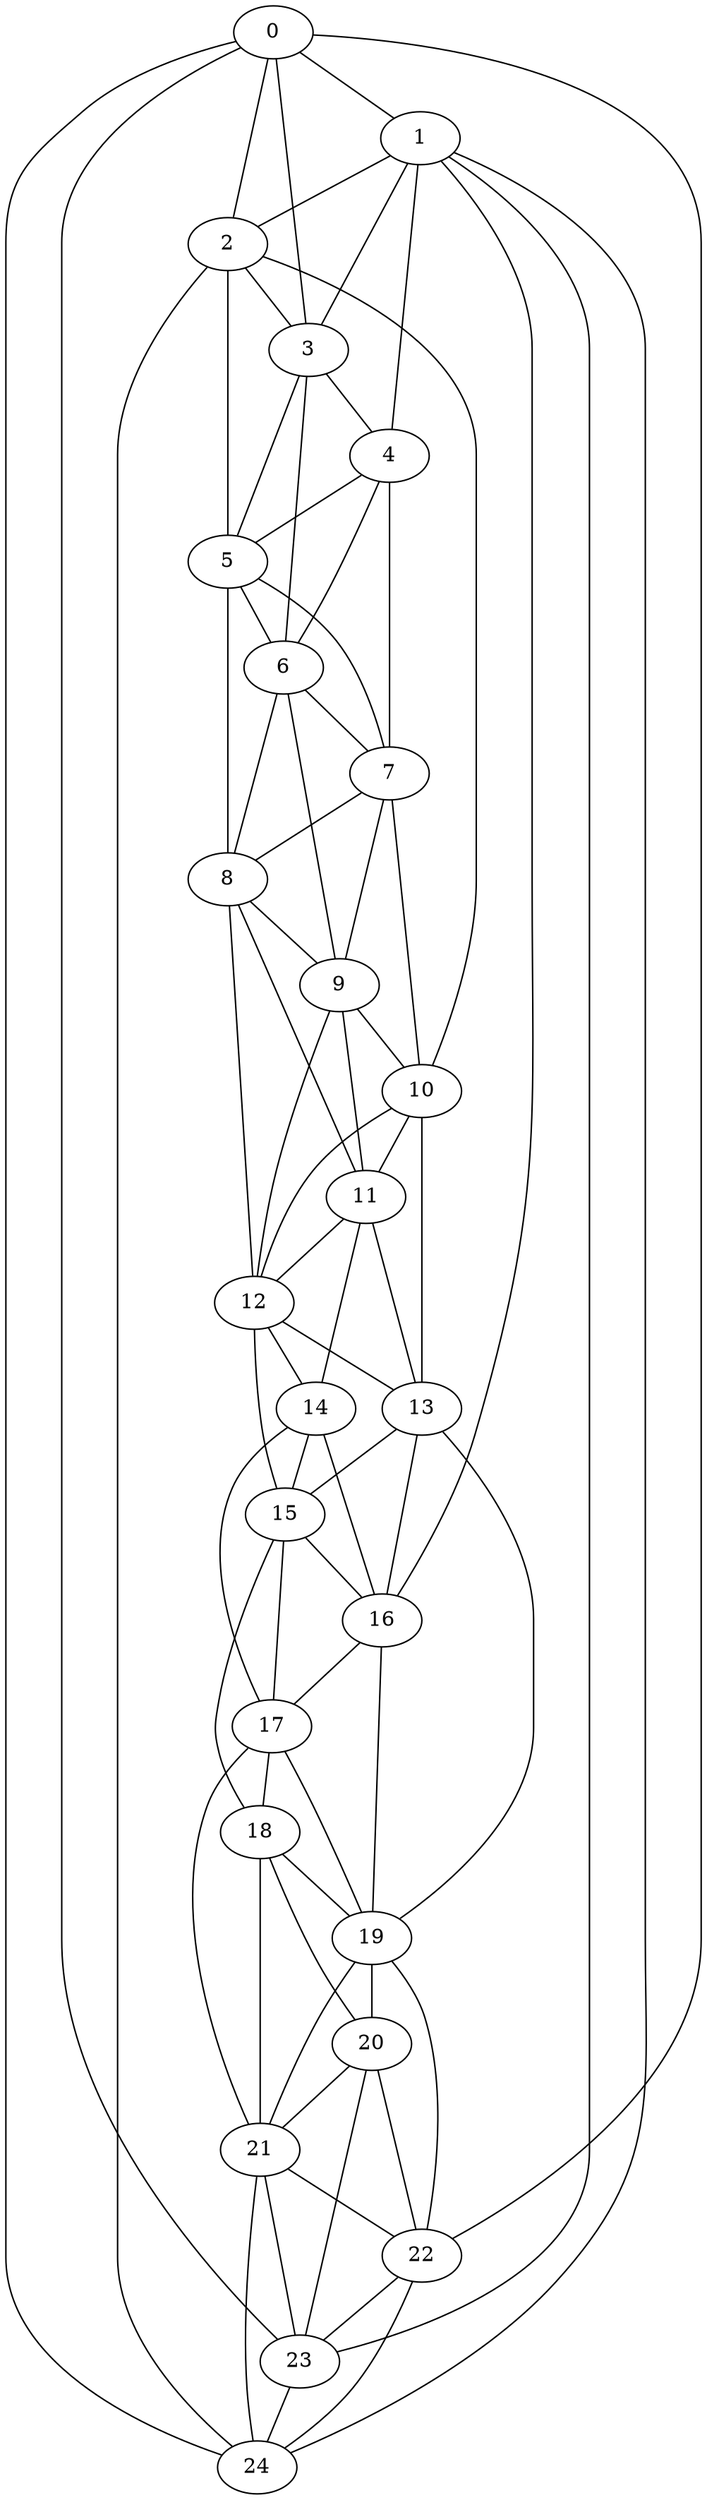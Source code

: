 strict graph "watts_strogatz_graph(25,6,0.1)" {
0;
1;
2;
3;
4;
5;
6;
7;
8;
9;
10;
11;
12;
13;
14;
15;
16;
17;
18;
19;
20;
21;
22;
23;
24;
0 -- 1  [is_available=True, prob="0.305738700494"];
0 -- 2  [is_available=True, prob="1.0"];
0 -- 3  [is_available=True, prob="0.428380411963"];
0 -- 22  [is_available=True, prob="0.247863911475"];
0 -- 23  [is_available=True, prob="0.476199895998"];
0 -- 24  [is_available=True, prob="0.0904579033774"];
1 -- 2  [is_available=True, prob="0.887061422223"];
1 -- 3  [is_available=True, prob="1.0"];
1 -- 4  [is_available=True, prob="0.826414451132"];
1 -- 16  [is_available=True, prob="0.48668990647"];
1 -- 23  [is_available=True, prob="0.344997520782"];
1 -- 24  [is_available=True, prob="0.0772146408269"];
2 -- 3  [is_available=True, prob="0.760631323875"];
2 -- 5  [is_available=True, prob="1.0"];
2 -- 10  [is_available=True, prob="0.986496298174"];
2 -- 24  [is_available=True, prob="1.0"];
3 -- 4  [is_available=True, prob="0.748074342576"];
3 -- 5  [is_available=True, prob="0.831420937733"];
3 -- 6  [is_available=True, prob="0.783881623504"];
4 -- 5  [is_available=True, prob="0.365731147437"];
4 -- 6  [is_available=True, prob="0.0662435947556"];
4 -- 7  [is_available=True, prob="0.0181605419256"];
5 -- 6  [is_available=True, prob="0.0732457109367"];
5 -- 7  [is_available=True, prob="1.0"];
5 -- 8  [is_available=True, prob="0.453453725144"];
6 -- 7  [is_available=True, prob="0.705998105389"];
6 -- 8  [is_available=True, prob="0.406481330197"];
6 -- 9  [is_available=True, prob="0.827664008081"];
7 -- 8  [is_available=True, prob="0.882413214195"];
7 -- 9  [is_available=True, prob="0.483658944886"];
7 -- 10  [is_available=True, prob="0.269829994053"];
8 -- 9  [is_available=True, prob="1.0"];
8 -- 11  [is_available=True, prob="0.6393627067"];
8 -- 12  [is_available=True, prob="0.608315979614"];
9 -- 10  [is_available=True, prob="0.511608067108"];
9 -- 11  [is_available=True, prob="1.0"];
9 -- 12  [is_available=True, prob="0.621253911891"];
10 -- 11  [is_available=True, prob="1.0"];
10 -- 12  [is_available=True, prob="0.601697329943"];
10 -- 13  [is_available=True, prob="0.266946825071"];
11 -- 12  [is_available=True, prob="0.577037225482"];
11 -- 13  [is_available=True, prob="0.196048936508"];
11 -- 14  [is_available=True, prob="0.395261654013"];
12 -- 13  [is_available=True, prob="0.9520981908"];
12 -- 14  [is_available=True, prob="0.593979174456"];
12 -- 15  [is_available=True, prob="0.0155070244816"];
13 -- 15  [is_available=True, prob="0.789646357819"];
13 -- 16  [is_available=True, prob="1.0"];
13 -- 19  [is_available=True, prob="0.737524699722"];
14 -- 15  [is_available=True, prob="1.0"];
14 -- 16  [is_available=True, prob="0.513324378624"];
14 -- 17  [is_available=True, prob="1.0"];
15 -- 16  [is_available=True, prob="1.0"];
15 -- 17  [is_available=True, prob="0.761807562321"];
15 -- 18  [is_available=True, prob="0.873153156126"];
16 -- 17  [is_available=True, prob="0.518597623942"];
16 -- 19  [is_available=True, prob="0.727879117315"];
17 -- 18  [is_available=True, prob="0.26725895996"];
17 -- 19  [is_available=True, prob="0.884619749936"];
17 -- 21  [is_available=True, prob="0.0334448557488"];
18 -- 19  [is_available=True, prob="1.0"];
18 -- 20  [is_available=True, prob="0.2818766777"];
18 -- 21  [is_available=True, prob="1.0"];
19 -- 20  [is_available=True, prob="0.930728297463"];
19 -- 21  [is_available=True, prob="0.646281363528"];
19 -- 22  [is_available=True, prob="0.278001786915"];
20 -- 21  [is_available=True, prob="0.188688751081"];
20 -- 22  [is_available=True, prob="0.831510040346"];
20 -- 23  [is_available=True, prob="0.115851242329"];
21 -- 22  [is_available=True, prob="0.407261895351"];
21 -- 23  [is_available=True, prob="0.788359231253"];
21 -- 24  [is_available=True, prob="0.453943070873"];
22 -- 23  [is_available=True, prob="0.796988297813"];
22 -- 24  [is_available=True, prob="0.834016027741"];
23 -- 24  [is_available=True, prob="0.145065251637"];
}
